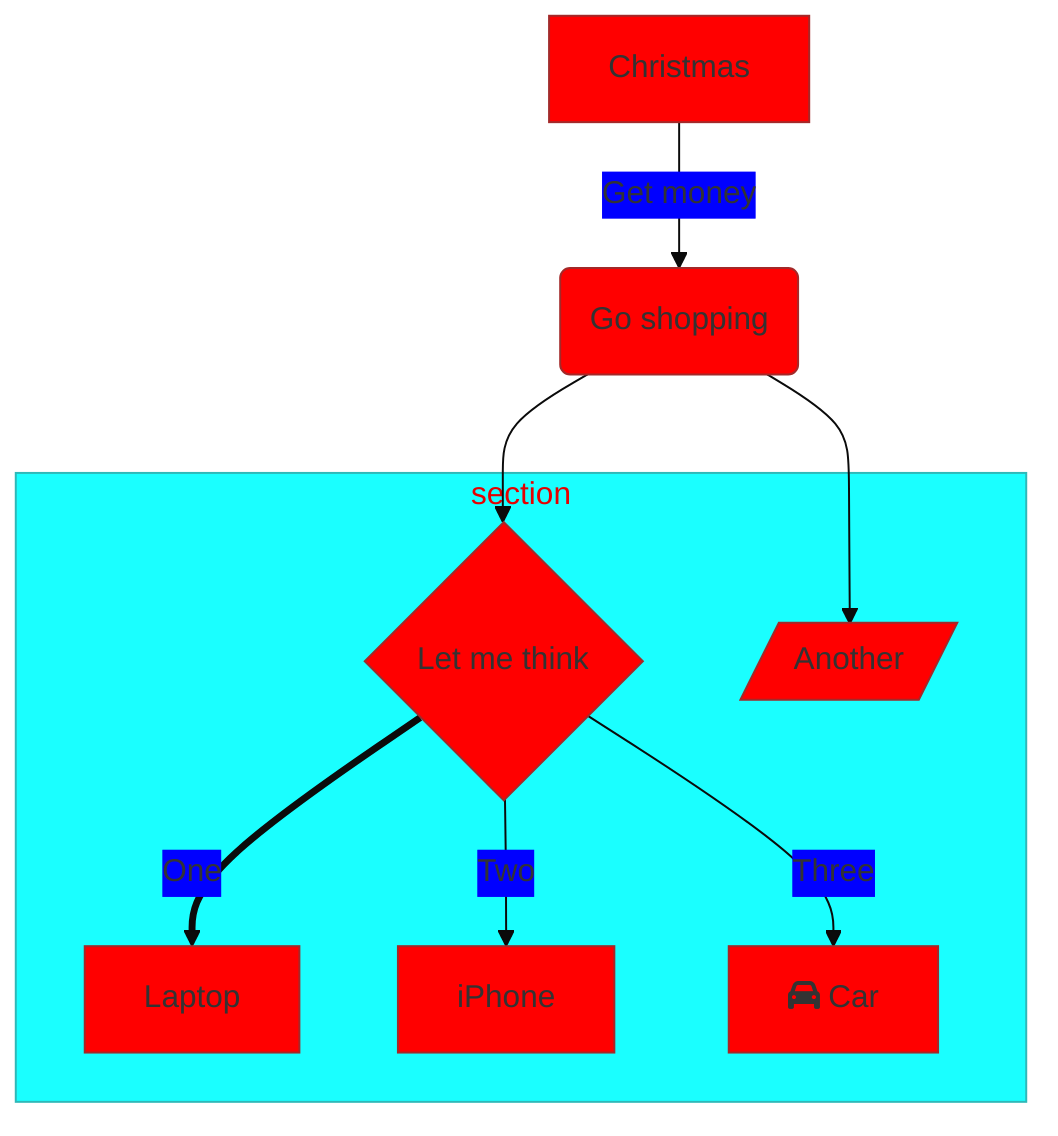 %%{init: {'theme': 'base', 'themeVariables': { 'primaryColor': '#ff0000'}}}%%
%% Example taken from https://mermaid-js.github.io/mermaid/#/./theming?id=customizing-themes-with-themevariables
graph TD
    A[Christmas] -->|Get money| B(Go shopping)
    B --> C{Let me think}
    B --> G[/Another/]
    C ==>|One| D[Laptop]
    C -->|Two| E[iPhone]
    %% Uses font-awesome for the car icon here
    C -->|Three| F[fa:fa-car Car]
    subgraph section
    C
    D
    E
    F
    G
    end
